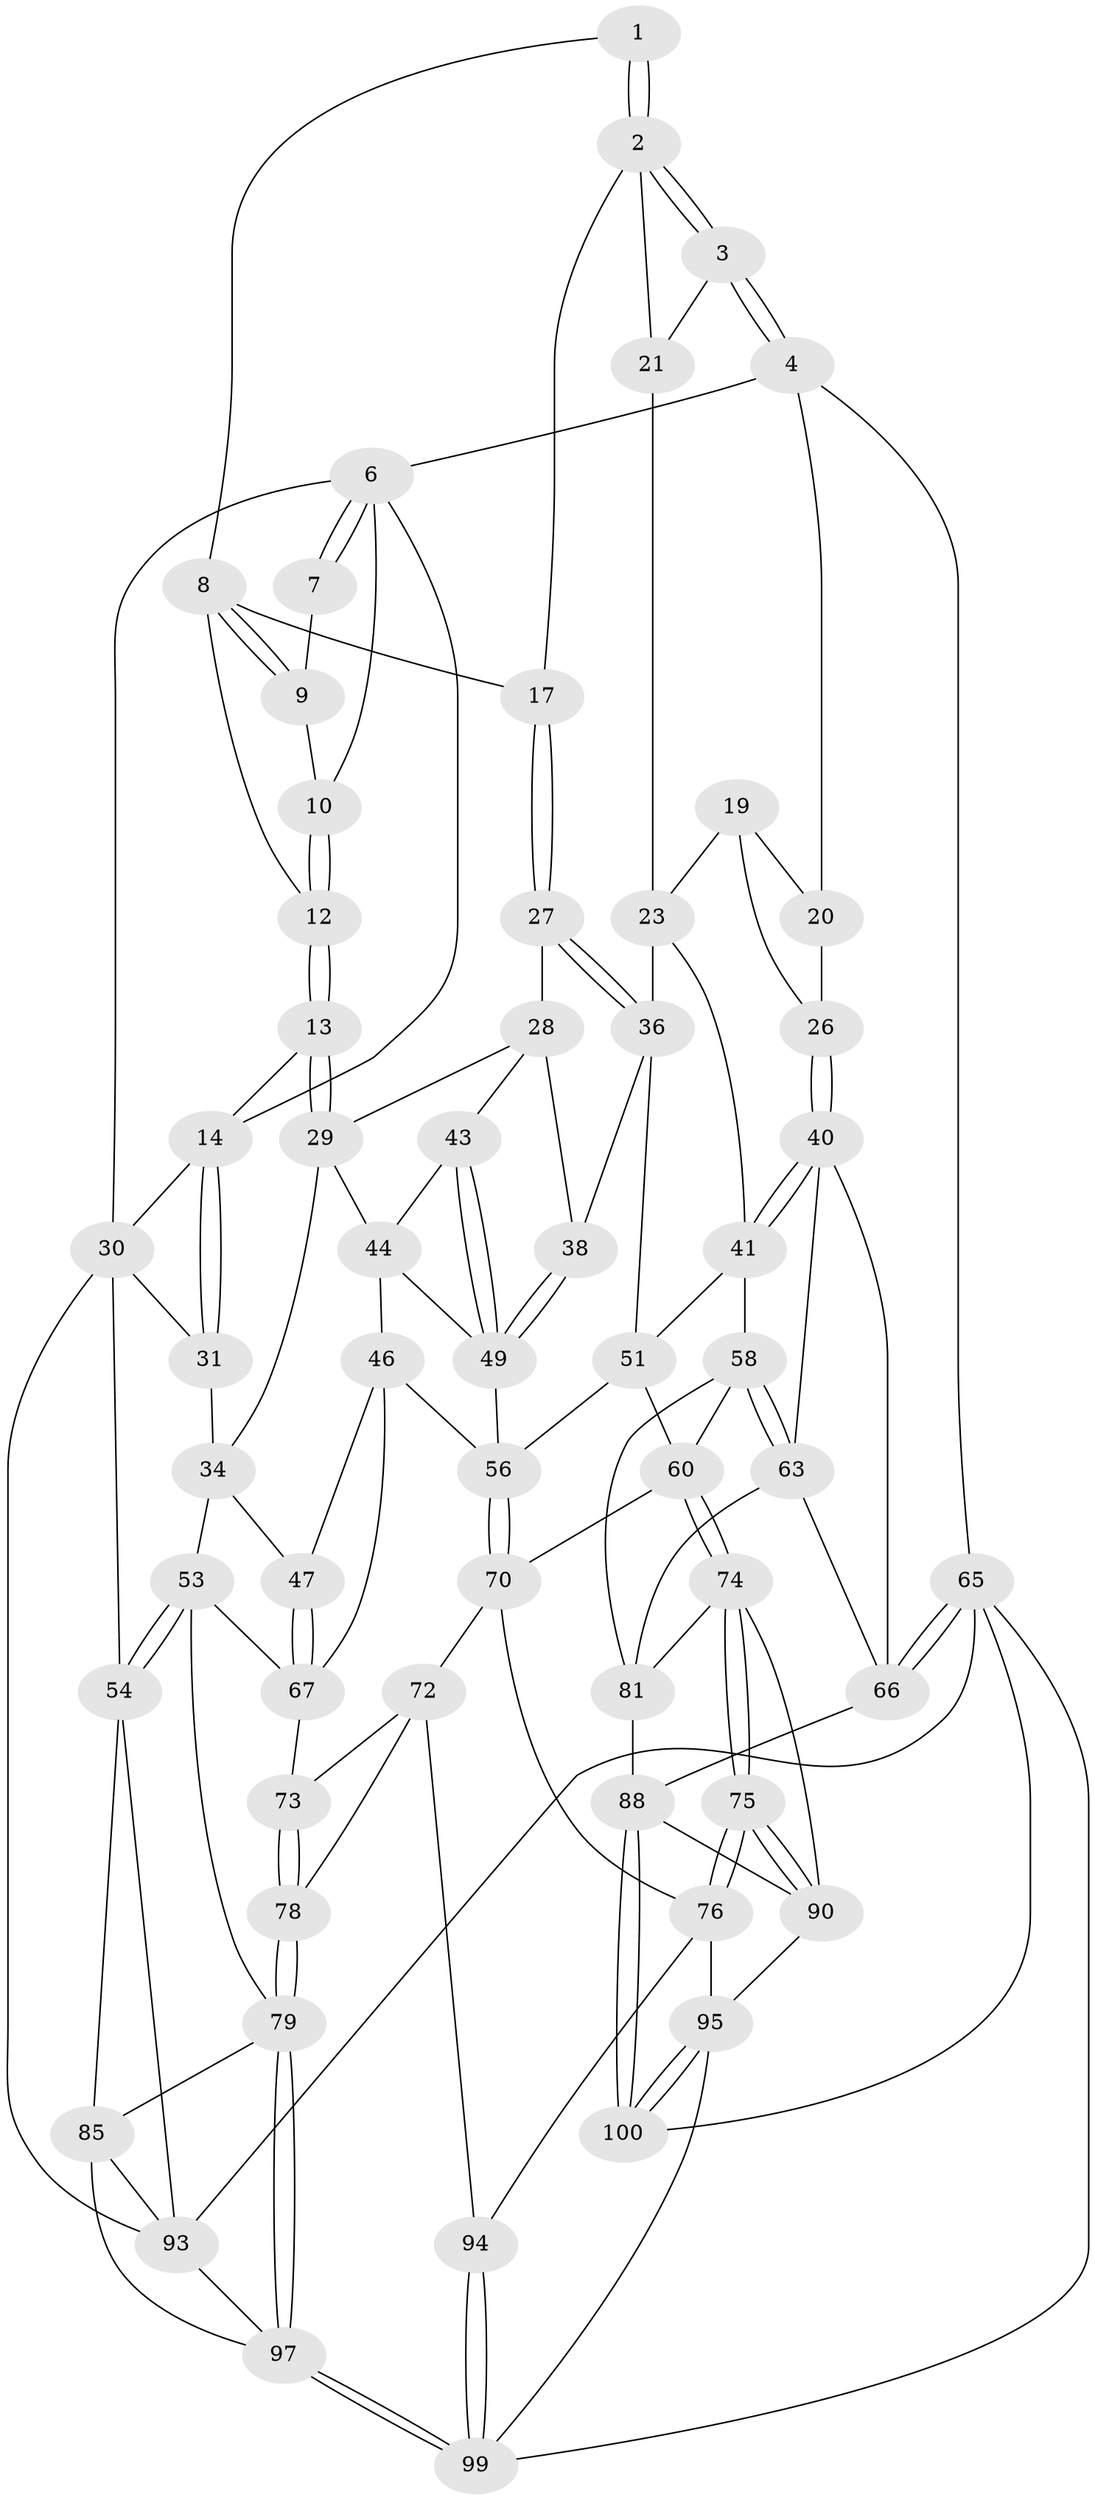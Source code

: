 // original degree distribution, {3: 0.038834951456310676, 6: 0.20388349514563106, 5: 0.5631067961165048, 4: 0.1941747572815534}
// Generated by graph-tools (version 1.1) at 2025/12/02/27/25 16:12:00]
// undirected, 61 vertices, 143 edges
graph export_dot {
graph [start="1"]
  node [color=gray90,style=filled];
  1 [pos="+0.18700561865471188+0"];
  2 [pos="+0.6531813366824705+0",super="+18"];
  3 [pos="+0.6881854444851345+0"];
  4 [pos="+1+0",super="+5"];
  6 [pos="+0+0",super="+11"];
  7 [pos="+0.15183880324226381+0"];
  8 [pos="+0.27532470521773283+0.08119738915335849",super="+16"];
  9 [pos="+0.16593626028935907+0.07382280744326646"];
  10 [pos="+0.14729918340103834+0.08946841151114994"];
  12 [pos="+0.19623669621248324+0.2479789066927284"];
  13 [pos="+0.1574879414069105+0.2814643424224947"];
  14 [pos="+0.13761000912775725+0.2917693241059337",super="+15"];
  17 [pos="+0.4973272437666791+0.1880920542053284"];
  19 [pos="+0.907251753186306+0.2236381444878668",super="+22"];
  20 [pos="+0.9300927424815765+0.20719937254611923",super="+25"];
  21 [pos="+0.8734985860716186+0.19291039919565287",super="+24"];
  23 [pos="+0.8407541517595738+0.4147635451768729",super="+35"];
  26 [pos="+1+0.4091339160362107"];
  27 [pos="+0.47582908202931223+0.3535779539300328"];
  28 [pos="+0.4721092935311337+0.3584345533167503",super="+39"];
  29 [pos="+0.37451740062205624+0.4501282579461376",super="+33"];
  30 [pos="+0+0.24781392250012127",super="+32"];
  31 [pos="+0.1461791757518208+0.40668347898339396"];
  34 [pos="+0.2779501283397751+0.5159878041617764",super="+48"];
  36 [pos="+0.621944906336676+0.4723117693326464",super="+37"];
  38 [pos="+0.5292301633829246+0.6029599659557299"];
  40 [pos="+1+0.4175896046158153",super="+64"];
  41 [pos="+0.864493476758976+0.6081038755451637",super="+42"];
  43 [pos="+0.4534756131195539+0.574315646607974"];
  44 [pos="+0.4014851475440233+0.5479249351046183",super="+45"];
  46 [pos="+0.37851960638514465+0.6881831981142148",super="+62"];
  47 [pos="+0.3723964165459876+0.6912876205472703"];
  49 [pos="+0.48292198841164446+0.654735124596008",super="+50"];
  51 [pos="+0.7481197051342011+0.6546741306130397",super="+52"];
  53 [pos="+0.14661409505072084+0.662050140793091",super="+68"];
  54 [pos="+0.09004486108267476+0.6932988017105678",super="+55"];
  56 [pos="+0.5657976424670641+0.7371903378705543",super="+57"];
  58 [pos="+0.9270216519591203+0.6564597053719881",super="+59"];
  60 [pos="+0.7579058120001357+0.6931344692242064",super="+61"];
  63 [pos="+1+0.6555839374804169",super="+84"];
  65 [pos="+1+1",super="+103"];
  66 [pos="+1+0.8952813393368955",super="+87"];
  67 [pos="+0.35452108619037903+0.7376940682120482",super="+69"];
  70 [pos="+0.5869420614384178+0.7819751878724017",super="+71"];
  72 [pos="+0.5015530371625638+0.826132222790018",super="+92"];
  73 [pos="+0.4520429775947512+0.8125344372532375"];
  74 [pos="+0.7503945142353191+0.7631231980110349",super="+83"];
  75 [pos="+0.6949412865153713+0.8803464159020623"];
  76 [pos="+0.6847530436460856+0.8946374641219696",super="+77"];
  78 [pos="+0.38245685039907684+0.8568293215004215"];
  79 [pos="+0.36129538530261635+0.8602784034936188",super="+80"];
  81 [pos="+0.8992950394203171+0.7834194337742432",super="+82"];
  85 [pos="+0.31003681811259354+0.848123152744192",super="+86"];
  88 [pos="+0.9326013517350311+0.9145490079104743",super="+89"];
  90 [pos="+0.849400421767179+0.8272691418798248",super="+91"];
  93 [pos="+0+1",super="+101"];
  94 [pos="+0.49351145276508246+0.9184771272040659"];
  95 [pos="+0.8074500189860825+0.9215663735778443",super="+96"];
  97 [pos="+0.4013008780216008+1",super="+98"];
  99 [pos="+0.5238456974089096+1",super="+102"];
  100 [pos="+0.8986023791060681+1"];
  1 -- 2;
  1 -- 2;
  1 -- 8;
  2 -- 3;
  2 -- 3;
  2 -- 17;
  2 -- 21;
  3 -- 4;
  3 -- 4;
  3 -- 21;
  4 -- 20 [weight=2];
  4 -- 65;
  4 -- 6;
  6 -- 7;
  6 -- 7;
  6 -- 30;
  6 -- 10;
  6 -- 14;
  7 -- 9;
  8 -- 9;
  8 -- 9;
  8 -- 17;
  8 -- 12;
  9 -- 10;
  10 -- 12;
  10 -- 12;
  12 -- 13;
  12 -- 13;
  13 -- 14;
  13 -- 29;
  13 -- 29;
  14 -- 31;
  14 -- 31;
  14 -- 30;
  17 -- 27;
  17 -- 27;
  19 -- 20;
  19 -- 26;
  19 -- 23;
  20 -- 26;
  21 -- 23;
  23 -- 41;
  23 -- 36;
  26 -- 40;
  26 -- 40;
  27 -- 28;
  27 -- 36;
  27 -- 36;
  28 -- 29;
  28 -- 43;
  28 -- 38;
  29 -- 34;
  29 -- 44;
  30 -- 93;
  30 -- 31;
  30 -- 54;
  31 -- 34;
  34 -- 53;
  34 -- 47;
  36 -- 38;
  36 -- 51;
  38 -- 49;
  38 -- 49;
  40 -- 41;
  40 -- 41;
  40 -- 66;
  40 -- 63;
  41 -- 58;
  41 -- 51;
  43 -- 44;
  43 -- 49;
  43 -- 49;
  44 -- 46;
  44 -- 49;
  46 -- 47;
  46 -- 67;
  46 -- 56;
  47 -- 67;
  47 -- 67;
  49 -- 56;
  51 -- 56;
  51 -- 60;
  53 -- 54;
  53 -- 54;
  53 -- 67;
  53 -- 79;
  54 -- 93;
  54 -- 85;
  56 -- 70;
  56 -- 70;
  58 -- 63;
  58 -- 63;
  58 -- 81;
  58 -- 60;
  60 -- 74;
  60 -- 74;
  60 -- 70;
  63 -- 81;
  63 -- 66;
  65 -- 66;
  65 -- 66;
  65 -- 93;
  65 -- 100;
  65 -- 99;
  66 -- 88;
  67 -- 73;
  70 -- 72;
  70 -- 76;
  72 -- 73;
  72 -- 94;
  72 -- 78;
  73 -- 78;
  73 -- 78;
  74 -- 75;
  74 -- 75;
  74 -- 81;
  74 -- 90;
  75 -- 76;
  75 -- 76;
  75 -- 90;
  75 -- 90;
  76 -- 94;
  76 -- 95;
  78 -- 79;
  78 -- 79;
  79 -- 97;
  79 -- 97;
  79 -- 85;
  81 -- 88;
  85 -- 97;
  85 -- 93;
  88 -- 100;
  88 -- 100;
  88 -- 90;
  90 -- 95;
  93 -- 97;
  94 -- 99;
  94 -- 99;
  95 -- 100;
  95 -- 100;
  95 -- 99;
  97 -- 99;
  97 -- 99;
}
